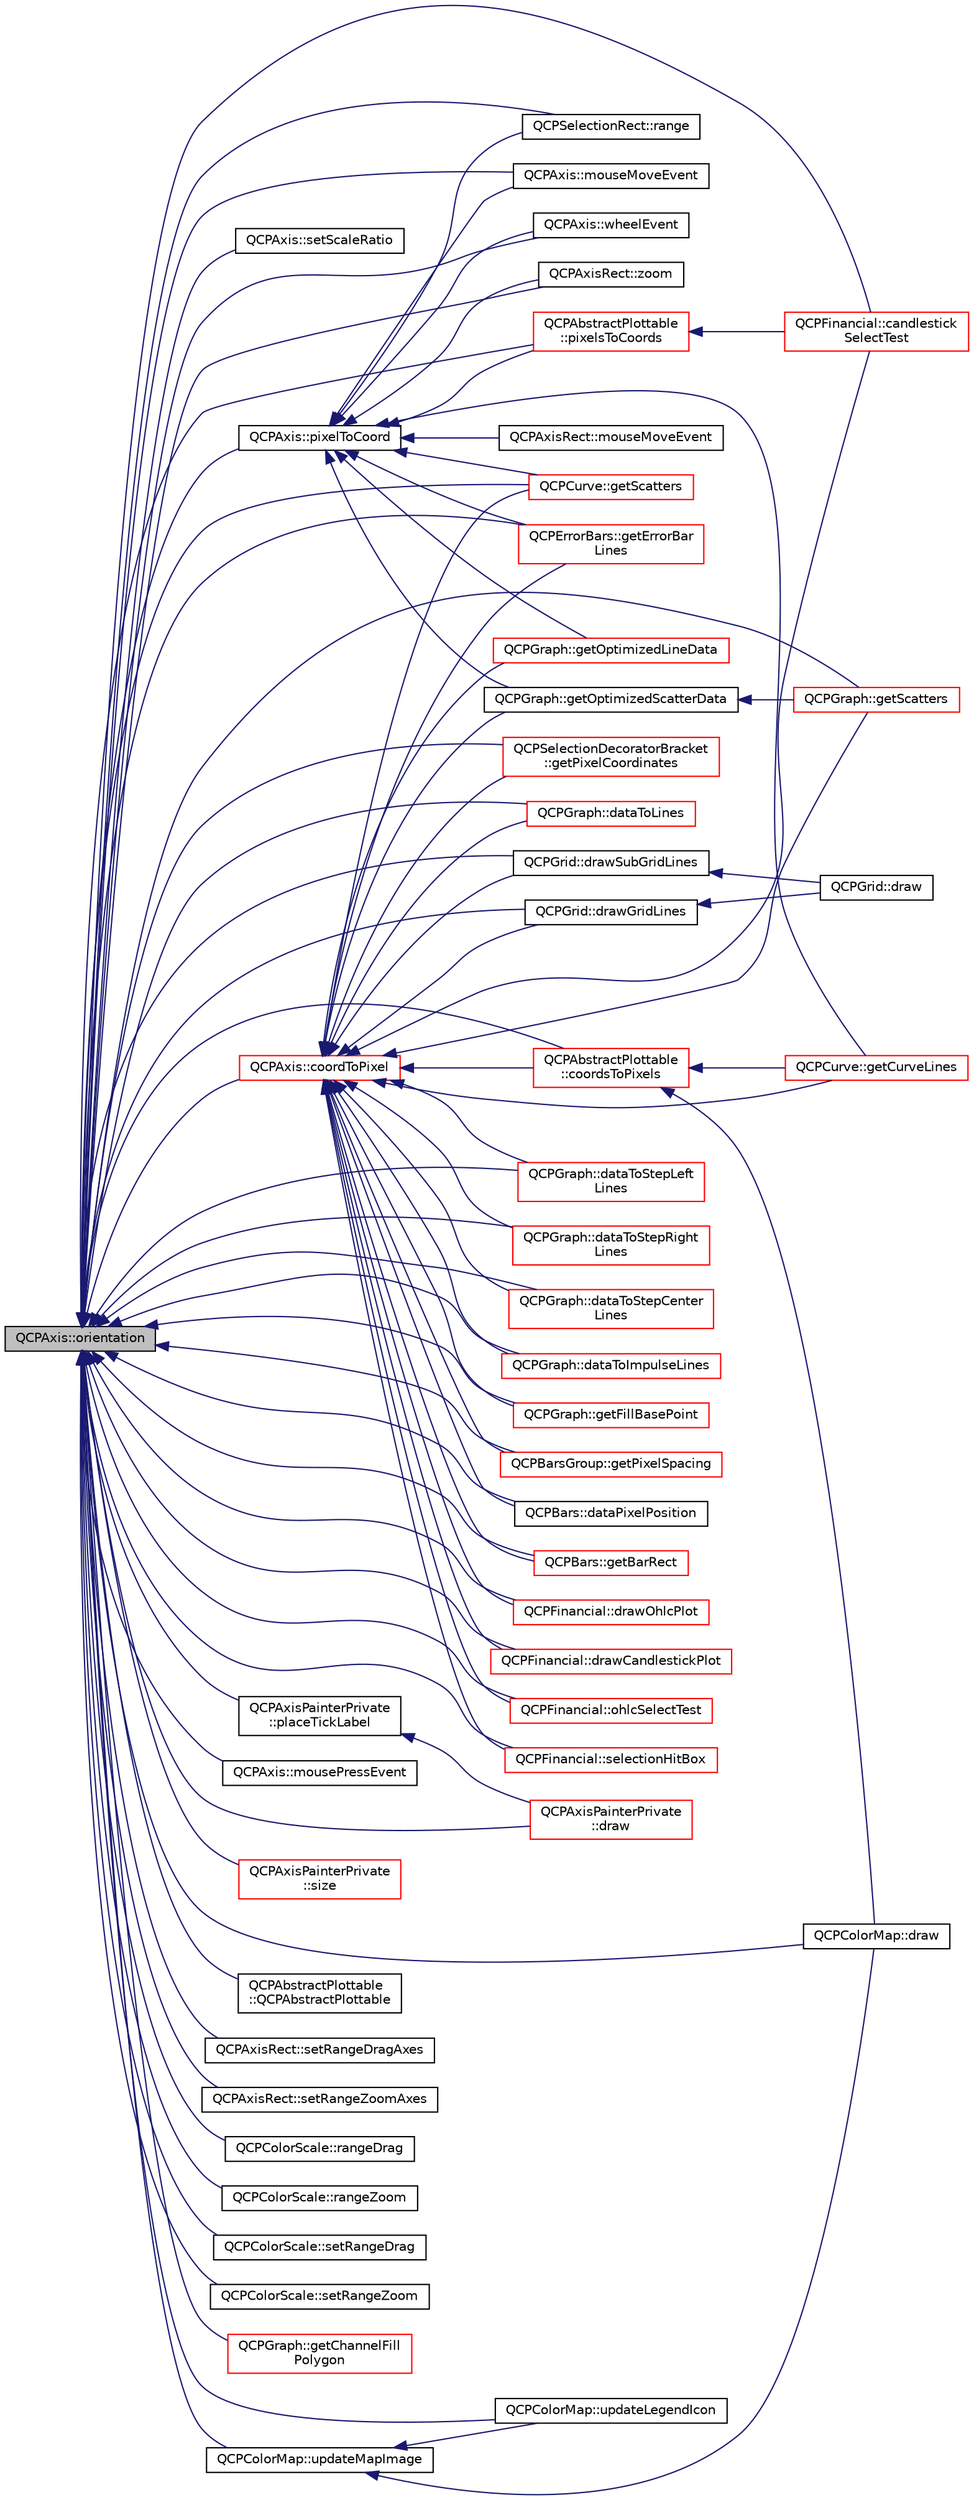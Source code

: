 digraph "QCPAxis::orientation"
{
  edge [fontname="Helvetica",fontsize="10",labelfontname="Helvetica",labelfontsize="10"];
  node [fontname="Helvetica",fontsize="10",shape=record];
  rankdir="LR";
  Node321 [label="QCPAxis::orientation",height=0.2,width=0.4,color="black", fillcolor="grey75", style="filled", fontcolor="black"];
  Node321 -> Node322 [dir="back",color="midnightblue",fontsize="10",style="solid",fontname="Helvetica"];
  Node322 [label="QCPSelectionRect::range",height=0.2,width=0.4,color="black", fillcolor="white", style="filled",URL="$class_q_c_p_selection_rect.html#a23ab082ffa04be1dbf9afb9e633ab815"];
  Node321 -> Node323 [dir="back",color="midnightblue",fontsize="10",style="solid",fontname="Helvetica"];
  Node323 [label="QCPGrid::drawGridLines",height=0.2,width=0.4,color="black", fillcolor="white", style="filled",URL="$class_q_c_p_grid.html#aee4e95d54acabbe298d6dda0dd86c0a4"];
  Node323 -> Node324 [dir="back",color="midnightblue",fontsize="10",style="solid",fontname="Helvetica"];
  Node324 [label="QCPGrid::draw",height=0.2,width=0.4,color="black", fillcolor="white", style="filled",URL="$class_q_c_p_grid.html#aad9a312d998e2d170956334d4cb80be2"];
  Node321 -> Node325 [dir="back",color="midnightblue",fontsize="10",style="solid",fontname="Helvetica"];
  Node325 [label="QCPGrid::drawSubGridLines",height=0.2,width=0.4,color="black", fillcolor="white", style="filled",URL="$class_q_c_p_grid.html#a751ce8aef815bcc9193432a30c8b6b6e"];
  Node325 -> Node324 [dir="back",color="midnightblue",fontsize="10",style="solid",fontname="Helvetica"];
  Node321 -> Node326 [dir="back",color="midnightblue",fontsize="10",style="solid",fontname="Helvetica"];
  Node326 [label="QCPAxis::setScaleRatio",height=0.2,width=0.4,color="black", fillcolor="white", style="filled",URL="$class_q_c_p_axis.html#af4bbd446dcaee5a83ac30ce9bcd6e125"];
  Node321 -> Node327 [dir="back",color="midnightblue",fontsize="10",style="solid",fontname="Helvetica"];
  Node327 [label="QCPAxis::pixelToCoord",height=0.2,width=0.4,color="black", fillcolor="white", style="filled",URL="$class_q_c_p_axis.html#a536ef8f624cac59b6b6fdcb495723c57"];
  Node327 -> Node322 [dir="back",color="midnightblue",fontsize="10",style="solid",fontname="Helvetica"];
  Node327 -> Node328 [dir="back",color="midnightblue",fontsize="10",style="solid",fontname="Helvetica"];
  Node328 [label="QCPAxis::mouseMoveEvent",height=0.2,width=0.4,color="black", fillcolor="white", style="filled",URL="$class_q_c_p_axis.html#a2a89a13440eec099fc2327c2672be0cd"];
  Node327 -> Node329 [dir="back",color="midnightblue",fontsize="10",style="solid",fontname="Helvetica"];
  Node329 [label="QCPAxis::wheelEvent",height=0.2,width=0.4,color="black", fillcolor="white", style="filled",URL="$class_q_c_p_axis.html#a71643d27524a843230b5ba68085b3d9b"];
  Node327 -> Node330 [dir="back",color="midnightblue",fontsize="10",style="solid",fontname="Helvetica"];
  Node330 [label="QCPAbstractPlottable\l::pixelsToCoords",height=0.2,width=0.4,color="red", fillcolor="white", style="filled",URL="$class_q_c_p_abstract_plottable.html#a3903c1120ab5c27e7fa46b597ef267bd"];
  Node330 -> Node337 [dir="back",color="midnightblue",fontsize="10",style="solid",fontname="Helvetica"];
  Node337 [label="QCPFinancial::candlestick\lSelectTest",height=0.2,width=0.4,color="red", fillcolor="white", style="filled",URL="$class_q_c_p_financial.html#a9783e91a33fd08a402b1a3821d43e471"];
  Node327 -> Node339 [dir="back",color="midnightblue",fontsize="10",style="solid",fontname="Helvetica"];
  Node339 [label="QCPAxisRect::zoom",height=0.2,width=0.4,color="black", fillcolor="white", style="filled",URL="$class_q_c_p_axis_rect.html#a6a39fb3aea60a8c503bdcb3f0477d2f6"];
  Node327 -> Node340 [dir="back",color="midnightblue",fontsize="10",style="solid",fontname="Helvetica"];
  Node340 [label="QCPAxisRect::mouseMoveEvent",height=0.2,width=0.4,color="black", fillcolor="white", style="filled",URL="$class_q_c_p_axis_rect.html#a9cd27ad8c5cfb49aefd9dbb30def4beb"];
  Node327 -> Node341 [dir="back",color="midnightblue",fontsize="10",style="solid",fontname="Helvetica"];
  Node341 [label="QCPGraph::getOptimizedLineData",height=0.2,width=0.4,color="red", fillcolor="white", style="filled",URL="$class_q_c_p_graph.html#a1fed1c9d627d9d3b49a6206cc2e60fe1"];
  Node327 -> Node344 [dir="back",color="midnightblue",fontsize="10",style="solid",fontname="Helvetica"];
  Node344 [label="QCPGraph::getOptimizedScatterData",height=0.2,width=0.4,color="black", fillcolor="white", style="filled",URL="$class_q_c_p_graph.html#a5423245898537e375b9364cf26e89aea"];
  Node344 -> Node345 [dir="back",color="midnightblue",fontsize="10",style="solid",fontname="Helvetica"];
  Node345 [label="QCPGraph::getScatters",height=0.2,width=0.4,color="red", fillcolor="white", style="filled",URL="$class_q_c_p_graph.html#a9d7ba5904fdcaca413222335d4b283c3"];
  Node327 -> Node346 [dir="back",color="midnightblue",fontsize="10",style="solid",fontname="Helvetica"];
  Node346 [label="QCPCurve::getCurveLines",height=0.2,width=0.4,color="red", fillcolor="white", style="filled",URL="$class_q_c_p_curve.html#aefca1e5127fae2d7ff65b9e921637c58"];
  Node327 -> Node350 [dir="back",color="midnightblue",fontsize="10",style="solid",fontname="Helvetica"];
  Node350 [label="QCPCurve::getScatters",height=0.2,width=0.4,color="red", fillcolor="white", style="filled",URL="$class_q_c_p_curve.html#a564c5fdc8409e3532b1322389a8434b8"];
  Node327 -> Node351 [dir="back",color="midnightblue",fontsize="10",style="solid",fontname="Helvetica"];
  Node351 [label="QCPErrorBars::getErrorBar\lLines",height=0.2,width=0.4,color="red", fillcolor="white", style="filled",URL="$class_q_c_p_error_bars.html#abeea5ff0d66732bbfc9b74869d8c552e"];
  Node321 -> Node356 [dir="back",color="midnightblue",fontsize="10",style="solid",fontname="Helvetica"];
  Node356 [label="QCPAxis::coordToPixel",height=0.2,width=0.4,color="red", fillcolor="white", style="filled",URL="$class_q_c_p_axis.html#af15d1b3a7f7e9b53d759d3ccff1fe4b4"];
  Node356 -> Node323 [dir="back",color="midnightblue",fontsize="10",style="solid",fontname="Helvetica"];
  Node356 -> Node325 [dir="back",color="midnightblue",fontsize="10",style="solid",fontname="Helvetica"];
  Node356 -> Node359 [dir="back",color="midnightblue",fontsize="10",style="solid",fontname="Helvetica"];
  Node359 [label="QCPAbstractPlottable\l::coordsToPixels",height=0.2,width=0.4,color="red", fillcolor="white", style="filled",URL="$class_q_c_p_abstract_plottable.html#a7ad84a36472441cf1f555c5683d0da93"];
  Node359 -> Node346 [dir="back",color="midnightblue",fontsize="10",style="solid",fontname="Helvetica"];
  Node359 -> Node370 [dir="back",color="midnightblue",fontsize="10",style="solid",fontname="Helvetica"];
  Node370 [label="QCPColorMap::draw",height=0.2,width=0.4,color="black", fillcolor="white", style="filled",URL="$class_q_c_p_color_map.html#a6b628014d2939368935efd0a788648c8"];
  Node356 -> Node371 [dir="back",color="midnightblue",fontsize="10",style="solid",fontname="Helvetica"];
  Node371 [label="QCPSelectionDecoratorBracket\l::getPixelCoordinates",height=0.2,width=0.4,color="red", fillcolor="white", style="filled",URL="$class_q_c_p_selection_decorator_bracket.html#a9925ed667e8a645fcb9949bd02ee4a19"];
  Node356 -> Node345 [dir="back",color="midnightblue",fontsize="10",style="solid",fontname="Helvetica"];
  Node356 -> Node374 [dir="back",color="midnightblue",fontsize="10",style="solid",fontname="Helvetica"];
  Node374 [label="QCPGraph::dataToLines",height=0.2,width=0.4,color="red", fillcolor="white", style="filled",URL="$class_q_c_p_graph.html#a0085ee728fdd72a827c1e6ced4476363"];
  Node356 -> Node375 [dir="back",color="midnightblue",fontsize="10",style="solid",fontname="Helvetica"];
  Node375 [label="QCPGraph::dataToStepLeft\lLines",height=0.2,width=0.4,color="red", fillcolor="white", style="filled",URL="$class_q_c_p_graph.html#a1f3e9e41fc67538c4940c74665840474"];
  Node356 -> Node376 [dir="back",color="midnightblue",fontsize="10",style="solid",fontname="Helvetica"];
  Node376 [label="QCPGraph::dataToStepRight\lLines",height=0.2,width=0.4,color="red", fillcolor="white", style="filled",URL="$class_q_c_p_graph.html#ab1fb6cb91d24a854f85bf54200f6d101"];
  Node356 -> Node377 [dir="back",color="midnightblue",fontsize="10",style="solid",fontname="Helvetica"];
  Node377 [label="QCPGraph::dataToStepCenter\lLines",height=0.2,width=0.4,color="red", fillcolor="white", style="filled",URL="$class_q_c_p_graph.html#a238116f1898c49cb8209d61707b5b367"];
  Node356 -> Node378 [dir="back",color="midnightblue",fontsize="10",style="solid",fontname="Helvetica"];
  Node378 [label="QCPGraph::dataToImpulseLines",height=0.2,width=0.4,color="red", fillcolor="white", style="filled",URL="$class_q_c_p_graph.html#a2a958a5c6a6e1e4a03556be88b6fe37e"];
  Node356 -> Node341 [dir="back",color="midnightblue",fontsize="10",style="solid",fontname="Helvetica"];
  Node356 -> Node344 [dir="back",color="midnightblue",fontsize="10",style="solid",fontname="Helvetica"];
  Node356 -> Node379 [dir="back",color="midnightblue",fontsize="10",style="solid",fontname="Helvetica"];
  Node379 [label="QCPGraph::getFillBasePoint",height=0.2,width=0.4,color="red", fillcolor="white", style="filled",URL="$class_q_c_p_graph.html#a13f2c756f3114703159c2e604783e208"];
  Node356 -> Node346 [dir="back",color="midnightblue",fontsize="10",style="solid",fontname="Helvetica"];
  Node356 -> Node350 [dir="back",color="midnightblue",fontsize="10",style="solid",fontname="Helvetica"];
  Node356 -> Node382 [dir="back",color="midnightblue",fontsize="10",style="solid",fontname="Helvetica"];
  Node382 [label="QCPBarsGroup::getPixelSpacing",height=0.2,width=0.4,color="red", fillcolor="white", style="filled",URL="$class_q_c_p_bars_group.html#a0beccd41bc3841a4c5b284823bc7d2de"];
  Node356 -> Node385 [dir="back",color="midnightblue",fontsize="10",style="solid",fontname="Helvetica"];
  Node385 [label="QCPBars::dataPixelPosition",height=0.2,width=0.4,color="black", fillcolor="white", style="filled",URL="$class_q_c_p_bars.html#a55cdaf565cd3384158d1f7f89533bc2d"];
  Node356 -> Node386 [dir="back",color="midnightblue",fontsize="10",style="solid",fontname="Helvetica"];
  Node386 [label="QCPBars::getBarRect",height=0.2,width=0.4,color="red", fillcolor="white", style="filled",URL="$class_q_c_p_bars.html#a01b87e38e5d5089d214646d2af7896ea"];
  Node356 -> Node391 [dir="back",color="midnightblue",fontsize="10",style="solid",fontname="Helvetica"];
  Node391 [label="QCPFinancial::drawOhlcPlot",height=0.2,width=0.4,color="red", fillcolor="white", style="filled",URL="$class_q_c_p_financial.html#a2c77aab636f6bce6e0407b3f94e90d08"];
  Node356 -> Node393 [dir="back",color="midnightblue",fontsize="10",style="solid",fontname="Helvetica"];
  Node393 [label="QCPFinancial::drawCandlestickPlot",height=0.2,width=0.4,color="red", fillcolor="white", style="filled",URL="$class_q_c_p_financial.html#ade6b703369d8acb3bfa0b8e244df4b06"];
  Node356 -> Node394 [dir="back",color="midnightblue",fontsize="10",style="solid",fontname="Helvetica"];
  Node394 [label="QCPFinancial::ohlcSelectTest",height=0.2,width=0.4,color="red", fillcolor="white", style="filled",URL="$class_q_c_p_financial.html#a2bf2228cc443eb5fb11ec3ea3902859c"];
  Node356 -> Node337 [dir="back",color="midnightblue",fontsize="10",style="solid",fontname="Helvetica"];
  Node356 -> Node395 [dir="back",color="midnightblue",fontsize="10",style="solid",fontname="Helvetica"];
  Node395 [label="QCPFinancial::selectionHitBox",height=0.2,width=0.4,color="red", fillcolor="white", style="filled",URL="$class_q_c_p_financial.html#afbe9e8cb0de3e9e789a9668b29cad098"];
  Node356 -> Node351 [dir="back",color="midnightblue",fontsize="10",style="solid",fontname="Helvetica"];
  Node321 -> Node397 [dir="back",color="midnightblue",fontsize="10",style="solid",fontname="Helvetica"];
  Node397 [label="QCPAxis::mousePressEvent",height=0.2,width=0.4,color="black", fillcolor="white", style="filled",URL="$class_q_c_p_axis.html#ac89c068873ee9197a5d2af715bdc1105"];
  Node321 -> Node328 [dir="back",color="midnightblue",fontsize="10",style="solid",fontname="Helvetica"];
  Node321 -> Node329 [dir="back",color="midnightblue",fontsize="10",style="solid",fontname="Helvetica"];
  Node321 -> Node398 [dir="back",color="midnightblue",fontsize="10",style="solid",fontname="Helvetica"];
  Node398 [label="QCPAxisPainterPrivate\l::draw",height=0.2,width=0.4,color="red", fillcolor="white", style="filled",URL="$class_q_c_p_axis_painter_private.html#a0207a99bdf9c4f70af20928898ddc2fc"];
  Node321 -> Node399 [dir="back",color="midnightblue",fontsize="10",style="solid",fontname="Helvetica"];
  Node399 [label="QCPAxisPainterPrivate\l::size",height=0.2,width=0.4,color="red", fillcolor="white", style="filled",URL="$class_q_c_p_axis_painter_private.html#a60fc2eec99ed23e9a3c98e8f7e5730b0"];
  Node321 -> Node400 [dir="back",color="midnightblue",fontsize="10",style="solid",fontname="Helvetica"];
  Node400 [label="QCPAxisPainterPrivate\l::placeTickLabel",height=0.2,width=0.4,color="black", fillcolor="white", style="filled",URL="$class_q_c_p_axis_painter_private.html#af8fe7350c19575bc33ca770f9b3a15fd"];
  Node400 -> Node398 [dir="back",color="midnightblue",fontsize="10",style="solid",fontname="Helvetica"];
  Node321 -> Node401 [dir="back",color="midnightblue",fontsize="10",style="solid",fontname="Helvetica"];
  Node401 [label="QCPAbstractPlottable\l::QCPAbstractPlottable",height=0.2,width=0.4,color="black", fillcolor="white", style="filled",URL="$class_q_c_p_abstract_plottable.html#af78a036e40db6f53a31abadc5323715a"];
  Node321 -> Node359 [dir="back",color="midnightblue",fontsize="10",style="solid",fontname="Helvetica"];
  Node321 -> Node330 [dir="back",color="midnightblue",fontsize="10",style="solid",fontname="Helvetica"];
  Node321 -> Node371 [dir="back",color="midnightblue",fontsize="10",style="solid",fontname="Helvetica"];
  Node321 -> Node339 [dir="back",color="midnightblue",fontsize="10",style="solid",fontname="Helvetica"];
  Node321 -> Node402 [dir="back",color="midnightblue",fontsize="10",style="solid",fontname="Helvetica"];
  Node402 [label="QCPAxisRect::setRangeDragAxes",height=0.2,width=0.4,color="black", fillcolor="white", style="filled",URL="$class_q_c_p_axis_rect.html#ab756bc5f129115fa3e8783617292fc1a"];
  Node321 -> Node403 [dir="back",color="midnightblue",fontsize="10",style="solid",fontname="Helvetica"];
  Node403 [label="QCPAxisRect::setRangeZoomAxes",height=0.2,width=0.4,color="black", fillcolor="white", style="filled",URL="$class_q_c_p_axis_rect.html#a07a41be4eda0d42abe49475e9fa38b92"];
  Node321 -> Node404 [dir="back",color="midnightblue",fontsize="10",style="solid",fontname="Helvetica"];
  Node404 [label="QCPColorScale::rangeDrag",height=0.2,width=0.4,color="black", fillcolor="white", style="filled",URL="$class_q_c_p_color_scale.html#a2a0670492f2a780596ea455ea8496a78"];
  Node321 -> Node405 [dir="back",color="midnightblue",fontsize="10",style="solid",fontname="Helvetica"];
  Node405 [label="QCPColorScale::rangeZoom",height=0.2,width=0.4,color="black", fillcolor="white", style="filled",URL="$class_q_c_p_color_scale.html#adb4c3ada2b1e5ebbdead3b097064ff0b"];
  Node321 -> Node406 [dir="back",color="midnightblue",fontsize="10",style="solid",fontname="Helvetica"];
  Node406 [label="QCPColorScale::setRangeDrag",height=0.2,width=0.4,color="black", fillcolor="white", style="filled",URL="$class_q_c_p_color_scale.html#a21c51a55e4fd581b6feadca9ee5b38d5"];
  Node321 -> Node407 [dir="back",color="midnightblue",fontsize="10",style="solid",fontname="Helvetica"];
  Node407 [label="QCPColorScale::setRangeZoom",height=0.2,width=0.4,color="black", fillcolor="white", style="filled",URL="$class_q_c_p_color_scale.html#a96bd60fb6317ad6821841b539c93eeeb"];
  Node321 -> Node345 [dir="back",color="midnightblue",fontsize="10",style="solid",fontname="Helvetica"];
  Node321 -> Node374 [dir="back",color="midnightblue",fontsize="10",style="solid",fontname="Helvetica"];
  Node321 -> Node375 [dir="back",color="midnightblue",fontsize="10",style="solid",fontname="Helvetica"];
  Node321 -> Node376 [dir="back",color="midnightblue",fontsize="10",style="solid",fontname="Helvetica"];
  Node321 -> Node377 [dir="back",color="midnightblue",fontsize="10",style="solid",fontname="Helvetica"];
  Node321 -> Node378 [dir="back",color="midnightblue",fontsize="10",style="solid",fontname="Helvetica"];
  Node321 -> Node379 [dir="back",color="midnightblue",fontsize="10",style="solid",fontname="Helvetica"];
  Node321 -> Node408 [dir="back",color="midnightblue",fontsize="10",style="solid",fontname="Helvetica"];
  Node408 [label="QCPGraph::getChannelFill\lPolygon",height=0.2,width=0.4,color="red", fillcolor="white", style="filled",URL="$class_q_c_p_graph.html#a9a5bdd5cb695d95d3eea80cfe96c5118"];
  Node321 -> Node350 [dir="back",color="midnightblue",fontsize="10",style="solid",fontname="Helvetica"];
  Node321 -> Node382 [dir="back",color="midnightblue",fontsize="10",style="solid",fontname="Helvetica"];
  Node321 -> Node385 [dir="back",color="midnightblue",fontsize="10",style="solid",fontname="Helvetica"];
  Node321 -> Node386 [dir="back",color="midnightblue",fontsize="10",style="solid",fontname="Helvetica"];
  Node321 -> Node409 [dir="back",color="midnightblue",fontsize="10",style="solid",fontname="Helvetica"];
  Node409 [label="QCPColorMap::updateLegendIcon",height=0.2,width=0.4,color="black", fillcolor="white", style="filled",URL="$class_q_c_p_color_map.html#a5d8158b62d55fcfeaabcb68ce0083e87"];
  Node321 -> Node410 [dir="back",color="midnightblue",fontsize="10",style="solid",fontname="Helvetica"];
  Node410 [label="QCPColorMap::updateMapImage",height=0.2,width=0.4,color="black", fillcolor="white", style="filled",URL="$class_q_c_p_color_map.html#a5efcea591bb5486d968af520a4d43c3a"];
  Node410 -> Node409 [dir="back",color="midnightblue",fontsize="10",style="solid",fontname="Helvetica"];
  Node410 -> Node370 [dir="back",color="midnightblue",fontsize="10",style="solid",fontname="Helvetica"];
  Node321 -> Node370 [dir="back",color="midnightblue",fontsize="10",style="solid",fontname="Helvetica"];
  Node321 -> Node391 [dir="back",color="midnightblue",fontsize="10",style="solid",fontname="Helvetica"];
  Node321 -> Node393 [dir="back",color="midnightblue",fontsize="10",style="solid",fontname="Helvetica"];
  Node321 -> Node394 [dir="back",color="midnightblue",fontsize="10",style="solid",fontname="Helvetica"];
  Node321 -> Node337 [dir="back",color="midnightblue",fontsize="10",style="solid",fontname="Helvetica"];
  Node321 -> Node395 [dir="back",color="midnightblue",fontsize="10",style="solid",fontname="Helvetica"];
  Node321 -> Node351 [dir="back",color="midnightblue",fontsize="10",style="solid",fontname="Helvetica"];
}
